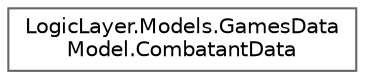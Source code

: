 digraph "Graphical Class Hierarchy"
{
 // LATEX_PDF_SIZE
  bgcolor="transparent";
  edge [fontname=Helvetica,fontsize=10,labelfontname=Helvetica,labelfontsize=10];
  node [fontname=Helvetica,fontsize=10,shape=box,height=0.2,width=0.4];
  rankdir="LR";
  Node0 [id="Node000000",label="LogicLayer.Models.GamesData\lModel.CombatantData",height=0.2,width=0.4,color="grey40", fillcolor="white", style="filled",URL="$class_logic_layer_1_1_models_1_1_games_data_model_1_1_combatant_data.html",tooltip=" "];
}
